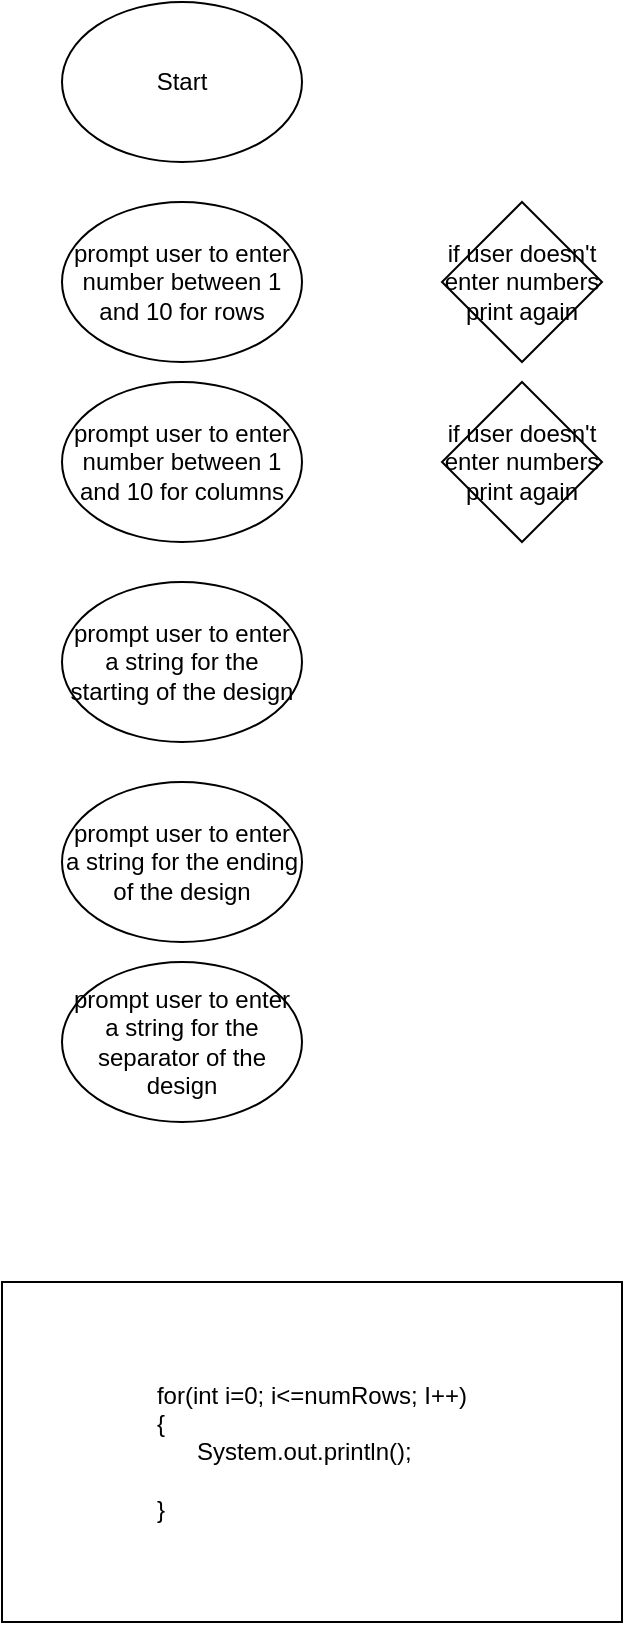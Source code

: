 <mxfile version="13.7.7" type="github">
  <diagram id="6jmAKRlNkdYc4mqREbLQ" name="Page-1">
    <mxGraphModel dx="946" dy="662" grid="1" gridSize="10" guides="1" tooltips="1" connect="1" arrows="1" fold="1" page="1" pageScale="1" pageWidth="827" pageHeight="1169" math="0" shadow="0">
      <root>
        <mxCell id="0" />
        <mxCell id="1" parent="0" />
        <mxCell id="BC_h3Tn9MeuH6Xp6GM9m-1" value="Start" style="ellipse;whiteSpace=wrap;html=1;" vertex="1" parent="1">
          <mxGeometry x="330" y="30" width="120" height="80" as="geometry" />
        </mxCell>
        <mxCell id="BC_h3Tn9MeuH6Xp6GM9m-2" value="prompt user to enter number between 1 and 10 for rows" style="ellipse;whiteSpace=wrap;html=1;" vertex="1" parent="1">
          <mxGeometry x="330" y="130" width="120" height="80" as="geometry" />
        </mxCell>
        <mxCell id="BC_h3Tn9MeuH6Xp6GM9m-3" value="&lt;span&gt;prompt user to enter number between 1 and 10 for columns&lt;/span&gt;" style="ellipse;whiteSpace=wrap;html=1;" vertex="1" parent="1">
          <mxGeometry x="330" y="220" width="120" height="80" as="geometry" />
        </mxCell>
        <mxCell id="BC_h3Tn9MeuH6Xp6GM9m-4" value="prompt user to enter a string for the starting of the design" style="ellipse;whiteSpace=wrap;html=1;" vertex="1" parent="1">
          <mxGeometry x="330" y="320" width="120" height="80" as="geometry" />
        </mxCell>
        <mxCell id="BC_h3Tn9MeuH6Xp6GM9m-5" value="&lt;span&gt;prompt user to enter a string for the ending of the design&lt;/span&gt;" style="ellipse;whiteSpace=wrap;html=1;" vertex="1" parent="1">
          <mxGeometry x="330" y="420" width="120" height="80" as="geometry" />
        </mxCell>
        <mxCell id="BC_h3Tn9MeuH6Xp6GM9m-6" value="&lt;span&gt;prompt user to enter a string for the separator of the design&lt;/span&gt;" style="ellipse;whiteSpace=wrap;html=1;" vertex="1" parent="1">
          <mxGeometry x="330" y="510" width="120" height="80" as="geometry" />
        </mxCell>
        <mxCell id="BC_h3Tn9MeuH6Xp6GM9m-7" value="if user doesn&#39;t enter numbers print again" style="rhombus;whiteSpace=wrap;html=1;" vertex="1" parent="1">
          <mxGeometry x="520" y="130" width="80" height="80" as="geometry" />
        </mxCell>
        <mxCell id="BC_h3Tn9MeuH6Xp6GM9m-8" value="if user doesn&#39;t enter numbers print again" style="rhombus;whiteSpace=wrap;html=1;" vertex="1" parent="1">
          <mxGeometry x="520" y="220" width="80" height="80" as="geometry" />
        </mxCell>
        <mxCell id="BC_h3Tn9MeuH6Xp6GM9m-9" value="&lt;div style=&quot;text-align: left&quot;&gt;for(int i=0; i&amp;lt;=numRows; I++)&lt;/div&gt;&lt;div style=&quot;text-align: left&quot;&gt;{&amp;nbsp;&lt;/div&gt;&lt;div style=&quot;text-align: left&quot;&gt;&amp;nbsp; &amp;nbsp; &amp;nbsp; System.out.println();&lt;/div&gt;&lt;div style=&quot;text-align: left&quot;&gt;&lt;br&gt;&lt;/div&gt;&lt;div style=&quot;text-align: left&quot;&gt;}&lt;/div&gt;" style="rounded=0;whiteSpace=wrap;html=1;" vertex="1" parent="1">
          <mxGeometry x="300" y="670" width="310" height="170" as="geometry" />
        </mxCell>
      </root>
    </mxGraphModel>
  </diagram>
</mxfile>
